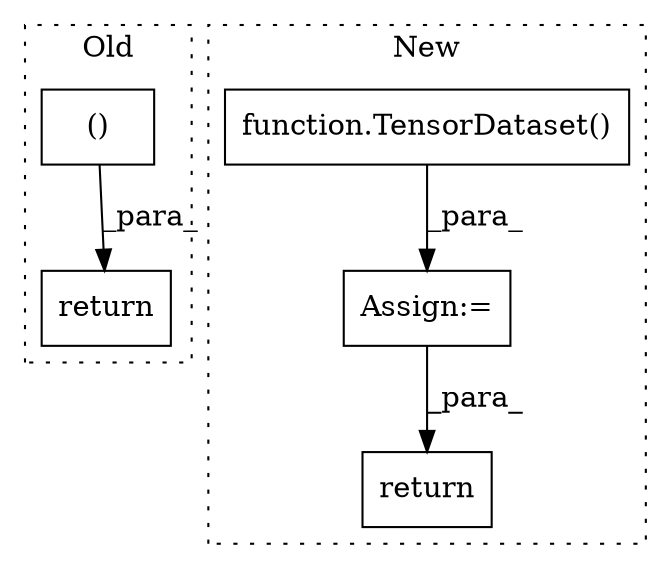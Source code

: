digraph G {
subgraph cluster0 {
1 [label="return" a="93" s="4006" l="7" shape="box"];
5 [label="()" a="54" s="4032" l="66" shape="box"];
label = "Old";
style="dotted";
}
subgraph cluster1 {
2 [label="function.TensorDataset()" a="75" s="4026,4113" l="14,1" shape="box"];
3 [label="return" a="93" s="4123" l="7" shape="box"];
4 [label="Assign:=" a="68" s="4023" l="3" shape="box"];
label = "New";
style="dotted";
}
2 -> 4 [label="_para_"];
4 -> 3 [label="_para_"];
5 -> 1 [label="_para_"];
}